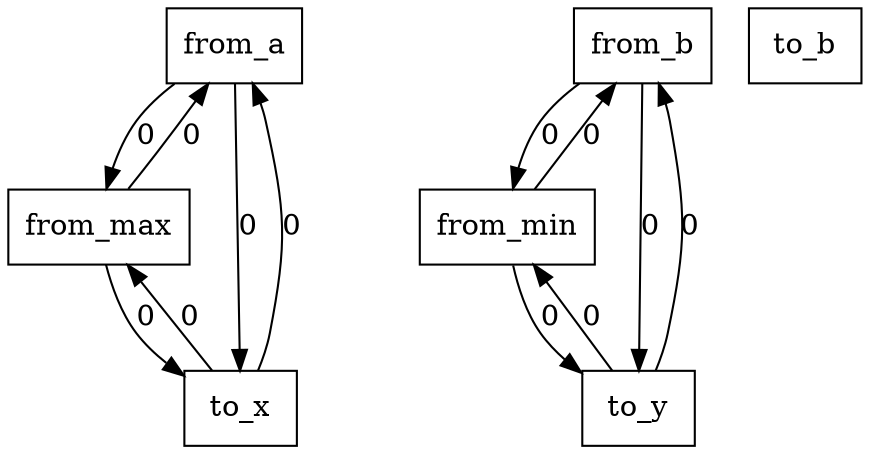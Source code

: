 digraph {
    graph [rankdir=TB
          ,bgcolor=transparent];
    node [shape=box
         ,fillcolor=white
         ,style=filled];
    0 [label=<from_a>];
    1 [label=<from_b>];
    2 [label=<from_min>];
    3 [label=<from_max>];
    4 [label=<to_x>];
    5 [label=<to_y>];
    6 [label=<to_b>];
    0 -> 3 [label=0];
    0 -> 4 [label=0];
    1 -> 2 [label=0];
    1 -> 5 [label=0];
    2 -> 1 [label=0];
    2 -> 5 [label=0];
    3 -> 0 [label=0];
    3 -> 4 [label=0];
    4 -> 0 [label=0];
    4 -> 3 [label=0];
    5 -> 1 [label=0];
    5 -> 2 [label=0];
}